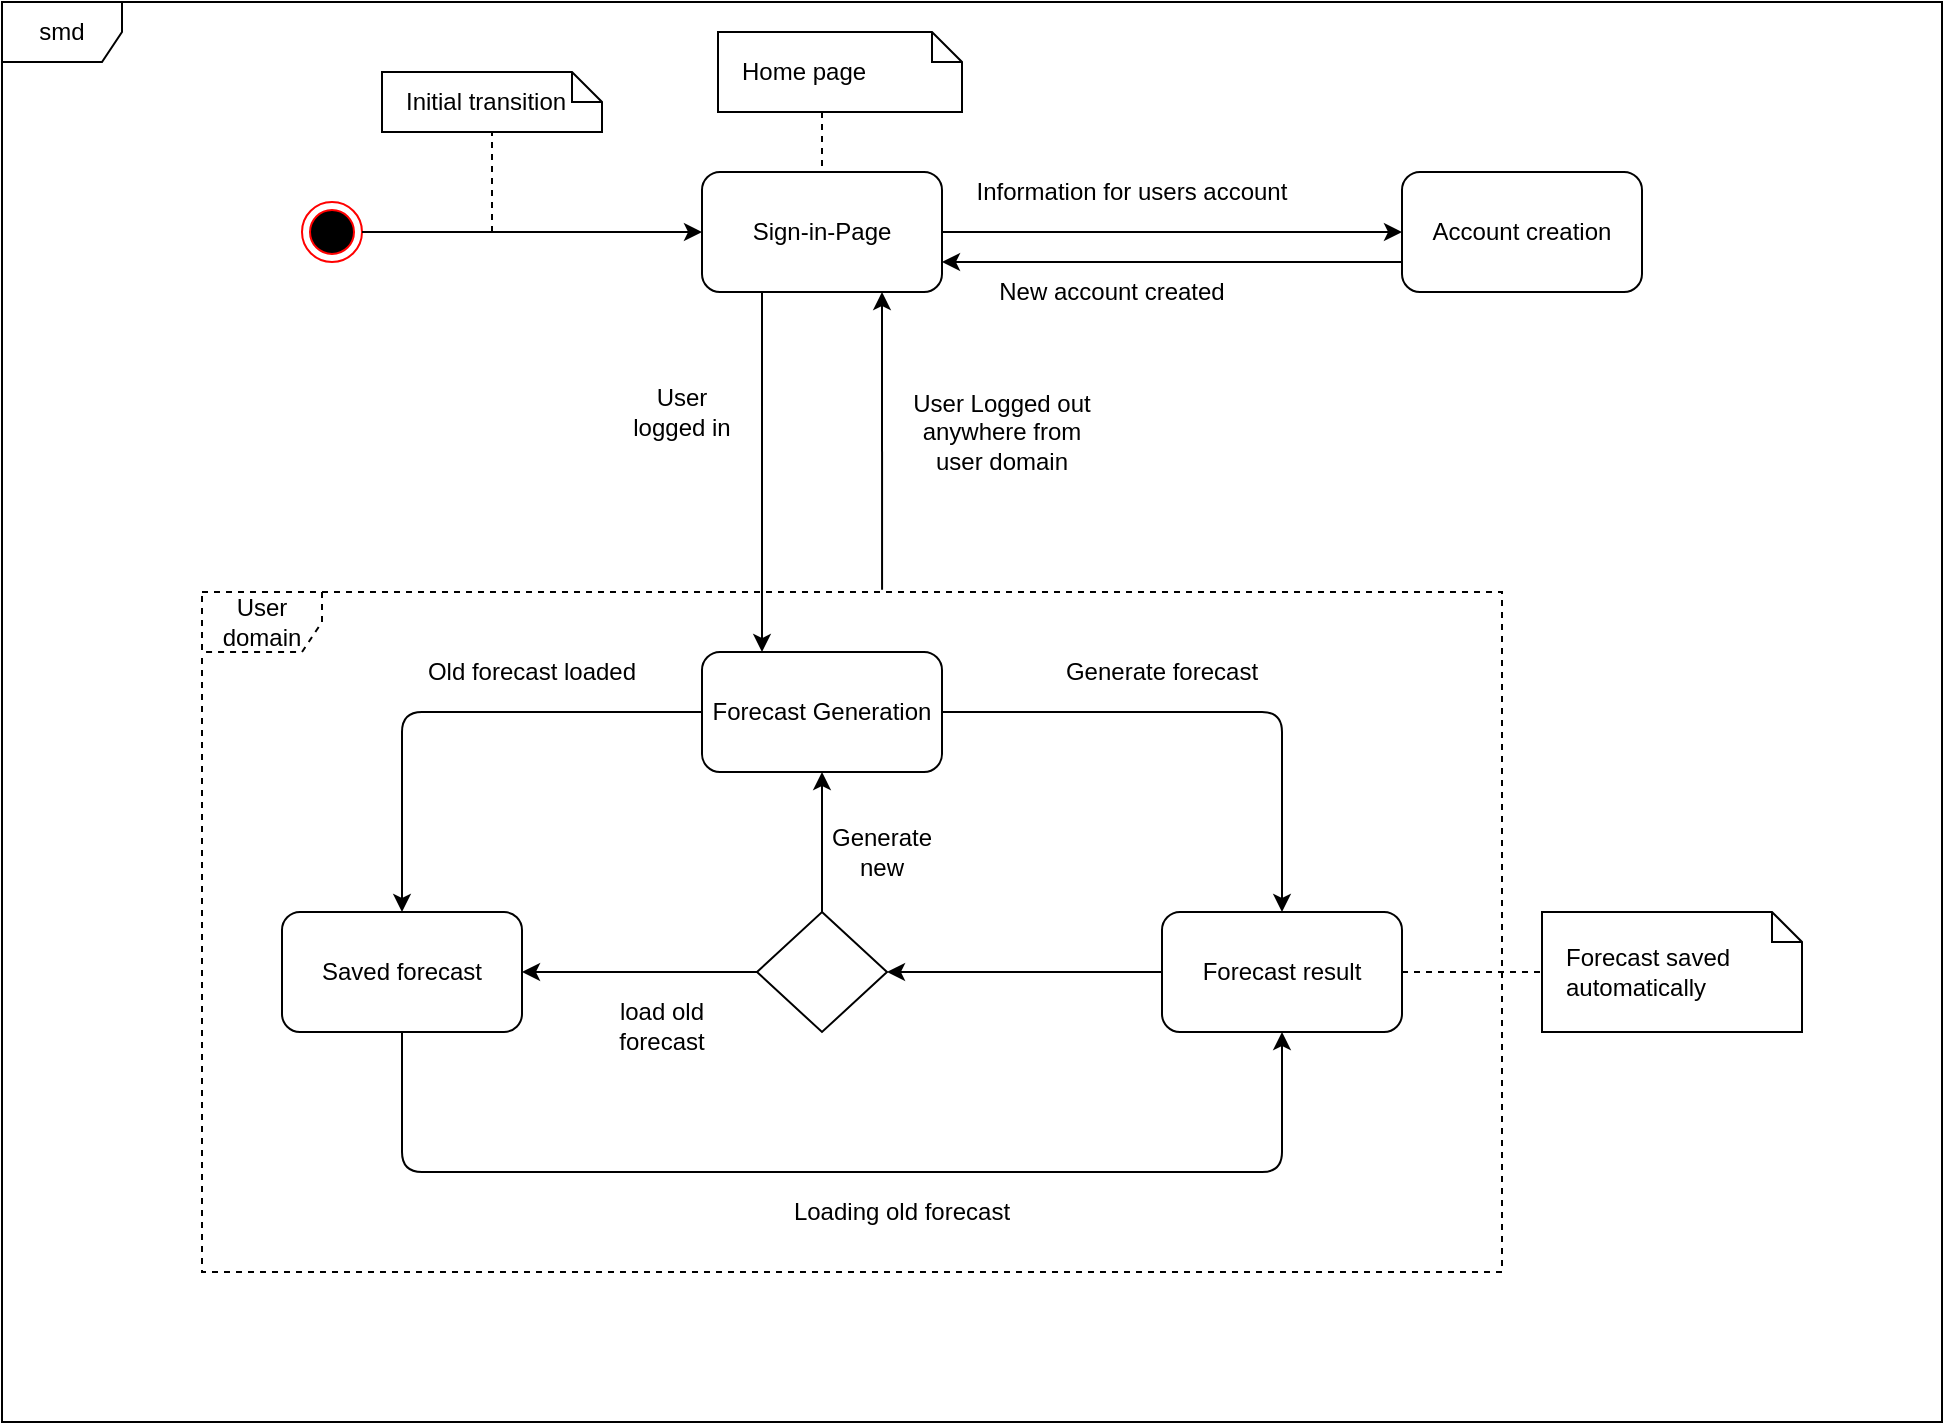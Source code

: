 <mxfile version="14.4.3" type="device"><diagram id="ONHtejr3N1EyuqAkJbeG" name="Page-1"><mxGraphModel dx="2071" dy="688" grid="1" gridSize="10" guides="1" tooltips="1" connect="1" arrows="1" fold="1" page="1" pageScale="1" pageWidth="850" pageHeight="1100" math="0" shadow="0"><root><mxCell id="0"/><mxCell id="1" parent="0"/><mxCell id="cpIHKn7ydYeLEprRvl0--1" value="smd" style="shape=umlFrame;whiteSpace=wrap;html=1;" vertex="1" parent="1"><mxGeometry x="-20" y="85" width="970" height="710" as="geometry"/></mxCell><mxCell id="cpIHKn7ydYeLEprRvl0--2" value="" style="ellipse;html=1;shape=endState;fillColor=#000000;strokeColor=#ff0000;" vertex="1" parent="1"><mxGeometry x="130" y="185" width="30" height="30" as="geometry"/></mxCell><mxCell id="cpIHKn7ydYeLEprRvl0--3" value="" style="endArrow=classic;html=1;exitX=1;exitY=0.5;exitDx=0;exitDy=0;entryX=0;entryY=0.5;entryDx=0;entryDy=0;" edge="1" parent="1" source="cpIHKn7ydYeLEprRvl0--2" target="cpIHKn7ydYeLEprRvl0--4"><mxGeometry width="50" height="50" relative="1" as="geometry"><mxPoint x="330" y="280" as="sourcePoint"/><mxPoint x="380" y="230" as="targetPoint"/></mxGeometry></mxCell><mxCell id="cpIHKn7ydYeLEprRvl0--4" value="Sign-in-Page" style="rounded=1;whiteSpace=wrap;html=1;" vertex="1" parent="1"><mxGeometry x="330" y="170" width="120" height="60" as="geometry"/></mxCell><mxCell id="cpIHKn7ydYeLEprRvl0--5" value="Account creation" style="rounded=1;whiteSpace=wrap;html=1;" vertex="1" parent="1"><mxGeometry x="680" y="170" width="120" height="60" as="geometry"/></mxCell><mxCell id="cpIHKn7ydYeLEprRvl0--6" value="" style="endArrow=classic;html=1;entryX=0;entryY=0.5;entryDx=0;entryDy=0;exitX=1;exitY=0.5;exitDx=0;exitDy=0;" edge="1" parent="1" source="cpIHKn7ydYeLEprRvl0--4" target="cpIHKn7ydYeLEprRvl0--5"><mxGeometry width="50" height="50" relative="1" as="geometry"><mxPoint x="510" y="300" as="sourcePoint"/><mxPoint x="560" y="250" as="targetPoint"/></mxGeometry></mxCell><mxCell id="cpIHKn7ydYeLEprRvl0--7" value="" style="endArrow=classic;html=1;entryX=1;entryY=0.75;entryDx=0;entryDy=0;exitX=0;exitY=0.75;exitDx=0;exitDy=0;" edge="1" parent="1" source="cpIHKn7ydYeLEprRvl0--5" target="cpIHKn7ydYeLEprRvl0--4"><mxGeometry width="50" height="50" relative="1" as="geometry"><mxPoint x="490" y="310" as="sourcePoint"/><mxPoint x="540" y="260" as="targetPoint"/></mxGeometry></mxCell><mxCell id="cpIHKn7ydYeLEprRvl0--8" value="Information for users account" style="text;html=1;strokeColor=none;fillColor=none;align=center;verticalAlign=middle;whiteSpace=wrap;rounded=0;" vertex="1" parent="1"><mxGeometry x="460" y="170" width="170" height="20" as="geometry"/></mxCell><mxCell id="cpIHKn7ydYeLEprRvl0--9" value="New account created" style="text;html=1;strokeColor=none;fillColor=none;align=center;verticalAlign=middle;whiteSpace=wrap;rounded=0;" vertex="1" parent="1"><mxGeometry x="470" y="220" width="130" height="20" as="geometry"/></mxCell><mxCell id="cpIHKn7ydYeLEprRvl0--10" value="Forecast Generation" style="rounded=1;whiteSpace=wrap;html=1;" vertex="1" parent="1"><mxGeometry x="330" y="410" width="120" height="60" as="geometry"/></mxCell><mxCell id="cpIHKn7ydYeLEprRvl0--11" value="" style="endArrow=classic;html=1;entryX=0.25;entryY=0;entryDx=0;entryDy=0;exitX=0.25;exitY=1;exitDx=0;exitDy=0;" edge="1" parent="1" source="cpIHKn7ydYeLEprRvl0--4" target="cpIHKn7ydYeLEprRvl0--10"><mxGeometry width="50" height="50" relative="1" as="geometry"><mxPoint x="320" y="320" as="sourcePoint"/><mxPoint x="370" y="270" as="targetPoint"/></mxGeometry></mxCell><mxCell id="cpIHKn7ydYeLEprRvl0--12" value="User logged in" style="text;html=1;strokeColor=none;fillColor=none;align=center;verticalAlign=middle;whiteSpace=wrap;rounded=0;" vertex="1" parent="1"><mxGeometry x="290" y="280" width="60" height="20" as="geometry"/></mxCell><mxCell id="cpIHKn7ydYeLEprRvl0--13" value="" style="endArrow=classic;html=1;entryX=0.75;entryY=1;entryDx=0;entryDy=0;exitX=0.508;exitY=-0.003;exitDx=0;exitDy=0;exitPerimeter=0;" edge="1" parent="1" target="cpIHKn7ydYeLEprRvl0--4"><mxGeometry width="50" height="50" relative="1" as="geometry"><mxPoint x="420.04" y="378.89" as="sourcePoint"/><mxPoint x="500" y="320" as="targetPoint"/></mxGeometry></mxCell><mxCell id="cpIHKn7ydYeLEprRvl0--14" value="User Logged out anywhere from user domain" style="text;html=1;strokeColor=none;fillColor=none;align=center;verticalAlign=middle;whiteSpace=wrap;rounded=0;" vertex="1" parent="1"><mxGeometry x="430" y="290" width="100" height="20" as="geometry"/></mxCell><mxCell id="cpIHKn7ydYeLEprRvl0--15" value="Saved forecast" style="rounded=1;whiteSpace=wrap;html=1;" vertex="1" parent="1"><mxGeometry x="120" y="540" width="120" height="60" as="geometry"/></mxCell><mxCell id="cpIHKn7ydYeLEprRvl0--16" value="" style="endArrow=classic;html=1;entryX=0.5;entryY=0;entryDx=0;entryDy=0;exitX=0;exitY=0.5;exitDx=0;exitDy=0;" edge="1" parent="1" source="cpIHKn7ydYeLEprRvl0--10" target="cpIHKn7ydYeLEprRvl0--15"><mxGeometry width="50" height="50" relative="1" as="geometry"><mxPoint x="180" y="510" as="sourcePoint"/><mxPoint x="230" y="460" as="targetPoint"/><Array as="points"><mxPoint x="180" y="440"/></Array></mxGeometry></mxCell><mxCell id="cpIHKn7ydYeLEprRvl0--17" value="Old forecast loaded" style="text;html=1;strokeColor=none;fillColor=none;align=center;verticalAlign=middle;whiteSpace=wrap;rounded=0;" vertex="1" parent="1"><mxGeometry x="190" y="410" width="110" height="20" as="geometry"/></mxCell><mxCell id="cpIHKn7ydYeLEprRvl0--18" value="Forecast result" style="rounded=1;whiteSpace=wrap;html=1;" vertex="1" parent="1"><mxGeometry x="560" y="540" width="120" height="60" as="geometry"/></mxCell><mxCell id="cpIHKn7ydYeLEprRvl0--19" value="" style="endArrow=classic;html=1;entryX=0.5;entryY=0;entryDx=0;entryDy=0;exitX=1;exitY=0.5;exitDx=0;exitDy=0;" edge="1" parent="1" source="cpIHKn7ydYeLEprRvl0--10" target="cpIHKn7ydYeLEprRvl0--18"><mxGeometry width="50" height="50" relative="1" as="geometry"><mxPoint x="410" y="570" as="sourcePoint"/><mxPoint x="460" y="520" as="targetPoint"/><Array as="points"><mxPoint x="620" y="440"/></Array></mxGeometry></mxCell><mxCell id="cpIHKn7ydYeLEprRvl0--23" value="Generate forecast" style="text;html=1;strokeColor=none;fillColor=none;align=center;verticalAlign=middle;whiteSpace=wrap;rounded=0;" vertex="1" parent="1"><mxGeometry x="510" y="410" width="100" height="20" as="geometry"/></mxCell><mxCell id="cpIHKn7ydYeLEprRvl0--25" value="" style="endArrow=classic;html=1;exitX=0.5;exitY=1;exitDx=0;exitDy=0;entryX=0.5;entryY=1;entryDx=0;entryDy=0;" edge="1" parent="1" source="cpIHKn7ydYeLEprRvl0--15" target="cpIHKn7ydYeLEprRvl0--18"><mxGeometry width="50" height="50" relative="1" as="geometry"><mxPoint x="320" y="740" as="sourcePoint"/><mxPoint x="620" y="630" as="targetPoint"/><Array as="points"><mxPoint x="180" y="670"/><mxPoint x="620" y="670"/></Array></mxGeometry></mxCell><mxCell id="cpIHKn7ydYeLEprRvl0--26" value="Loading old forecast" style="text;html=1;strokeColor=none;fillColor=none;align=center;verticalAlign=middle;whiteSpace=wrap;rounded=0;" vertex="1" parent="1"><mxGeometry x="370" y="680" width="120" height="20" as="geometry"/></mxCell><mxCell id="cpIHKn7ydYeLEprRvl0--29" value="" style="rhombus;whiteSpace=wrap;html=1;" vertex="1" parent="1"><mxGeometry x="357.5" y="540" width="65" height="60" as="geometry"/></mxCell><mxCell id="cpIHKn7ydYeLEprRvl0--30" value="" style="endArrow=classic;html=1;entryX=1;entryY=0.5;entryDx=0;entryDy=0;exitX=0;exitY=0.5;exitDx=0;exitDy=0;" edge="1" parent="1" source="cpIHKn7ydYeLEprRvl0--18" target="cpIHKn7ydYeLEprRvl0--29"><mxGeometry width="50" height="50" relative="1" as="geometry"><mxPoint x="500" y="650" as="sourcePoint"/><mxPoint x="550" y="600" as="targetPoint"/></mxGeometry></mxCell><mxCell id="cpIHKn7ydYeLEprRvl0--31" value="" style="endArrow=classic;html=1;entryX=1;entryY=0.5;entryDx=0;entryDy=0;exitX=0;exitY=0.5;exitDx=0;exitDy=0;" edge="1" parent="1" source="cpIHKn7ydYeLEprRvl0--29" target="cpIHKn7ydYeLEprRvl0--15"><mxGeometry width="50" height="50" relative="1" as="geometry"><mxPoint x="290" y="650" as="sourcePoint"/><mxPoint x="340" y="600" as="targetPoint"/></mxGeometry></mxCell><mxCell id="cpIHKn7ydYeLEprRvl0--32" value="" style="endArrow=classic;html=1;entryX=0.5;entryY=1;entryDx=0;entryDy=0;exitX=0.5;exitY=0;exitDx=0;exitDy=0;" edge="1" parent="1" source="cpIHKn7ydYeLEprRvl0--29" target="cpIHKn7ydYeLEprRvl0--10"><mxGeometry width="50" height="50" relative="1" as="geometry"><mxPoint x="340" y="560" as="sourcePoint"/><mxPoint x="390" y="510" as="targetPoint"/></mxGeometry></mxCell><mxCell id="cpIHKn7ydYeLEprRvl0--33" value="&lt;br&gt;load old forecast" style="text;html=1;strokeColor=none;fillColor=none;align=center;verticalAlign=middle;whiteSpace=wrap;rounded=0;" vertex="1" parent="1"><mxGeometry x="270" y="580" width="80" height="20" as="geometry"/></mxCell><mxCell id="cpIHKn7ydYeLEprRvl0--34" value="Generate new" style="text;html=1;strokeColor=none;fillColor=none;align=center;verticalAlign=middle;whiteSpace=wrap;rounded=0;" vertex="1" parent="1"><mxGeometry x="400" y="500" width="40" height="20" as="geometry"/></mxCell><mxCell id="cpIHKn7ydYeLEprRvl0--40" value="Home page" style="shape=note;size=15;align=left;spacingLeft=10;html=1;whiteSpace=wrap;" vertex="1" parent="1"><mxGeometry x="338" y="100" width="122" height="40" as="geometry"/></mxCell><mxCell id="cpIHKn7ydYeLEprRvl0--41" value="" style="edgeStyle=none;endArrow=none;dashed=1;html=1;entryX=0.5;entryY=0;entryDx=0;entryDy=0;" edge="1" parent="1" target="cpIHKn7ydYeLEprRvl0--4"><mxGeometry x="1" relative="1" as="geometry"><mxPoint x="198" y="90" as="targetPoint"/><mxPoint x="390" y="140" as="sourcePoint"/></mxGeometry></mxCell><mxCell id="cpIHKn7ydYeLEprRvl0--43" value="Forecast saved automatically" style="shape=note;size=15;align=left;spacingLeft=10;html=1;whiteSpace=wrap;" vertex="1" parent="1"><mxGeometry x="750" y="540" width="130" height="60" as="geometry"/></mxCell><mxCell id="cpIHKn7ydYeLEprRvl0--47" value="Initial transition" style="shape=note;size=15;align=left;spacingLeft=10;html=1;whiteSpace=wrap;" vertex="1" parent="1"><mxGeometry x="170" y="120" width="110" height="30" as="geometry"/></mxCell><mxCell id="cpIHKn7ydYeLEprRvl0--49" value="" style="endArrow=none;dashed=1;html=1;entryX=0.5;entryY=1;entryDx=0;entryDy=0;entryPerimeter=0;" edge="1" parent="1" target="cpIHKn7ydYeLEprRvl0--47"><mxGeometry width="50" height="50" relative="1" as="geometry"><mxPoint x="225" y="200" as="sourcePoint"/><mxPoint x="250" y="230" as="targetPoint"/></mxGeometry></mxCell><mxCell id="cpIHKn7ydYeLEprRvl0--50" value="" style="endArrow=none;dashed=1;html=1;exitX=1;exitY=0.5;exitDx=0;exitDy=0;entryX=0;entryY=0.5;entryDx=0;entryDy=0;entryPerimeter=0;" edge="1" parent="1" source="cpIHKn7ydYeLEprRvl0--18" target="cpIHKn7ydYeLEprRvl0--43"><mxGeometry width="50" height="50" relative="1" as="geometry"><mxPoint x="730" y="650" as="sourcePoint"/><mxPoint x="780" y="600" as="targetPoint"/></mxGeometry></mxCell><mxCell id="cpIHKn7ydYeLEprRvl0--51" value="User domain" style="shape=umlFrame;whiteSpace=wrap;html=1;dashed=1;" vertex="1" parent="1"><mxGeometry x="80" y="380" width="650" height="340" as="geometry"/></mxCell></root></mxGraphModel></diagram></mxfile>
